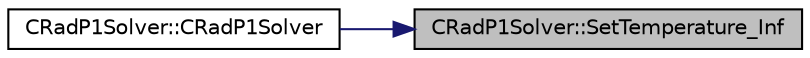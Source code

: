 digraph "CRadP1Solver::SetTemperature_Inf"
{
 // LATEX_PDF_SIZE
  edge [fontname="Helvetica",fontsize="10",labelfontname="Helvetica",labelfontsize="10"];
  node [fontname="Helvetica",fontsize="10",shape=record];
  rankdir="RL";
  Node1 [label="CRadP1Solver::SetTemperature_Inf",height=0.2,width=0.4,color="black", fillcolor="grey75", style="filled", fontcolor="black",tooltip="Set the freestream temperature."];
  Node1 -> Node2 [dir="back",color="midnightblue",fontsize="10",style="solid",fontname="Helvetica"];
  Node2 [label="CRadP1Solver::CRadP1Solver",height=0.2,width=0.4,color="black", fillcolor="white", style="filled",URL="$classCRadP1Solver.html#ae423cf9af88b527eb54ebce86227d96a",tooltip=" "];
}
